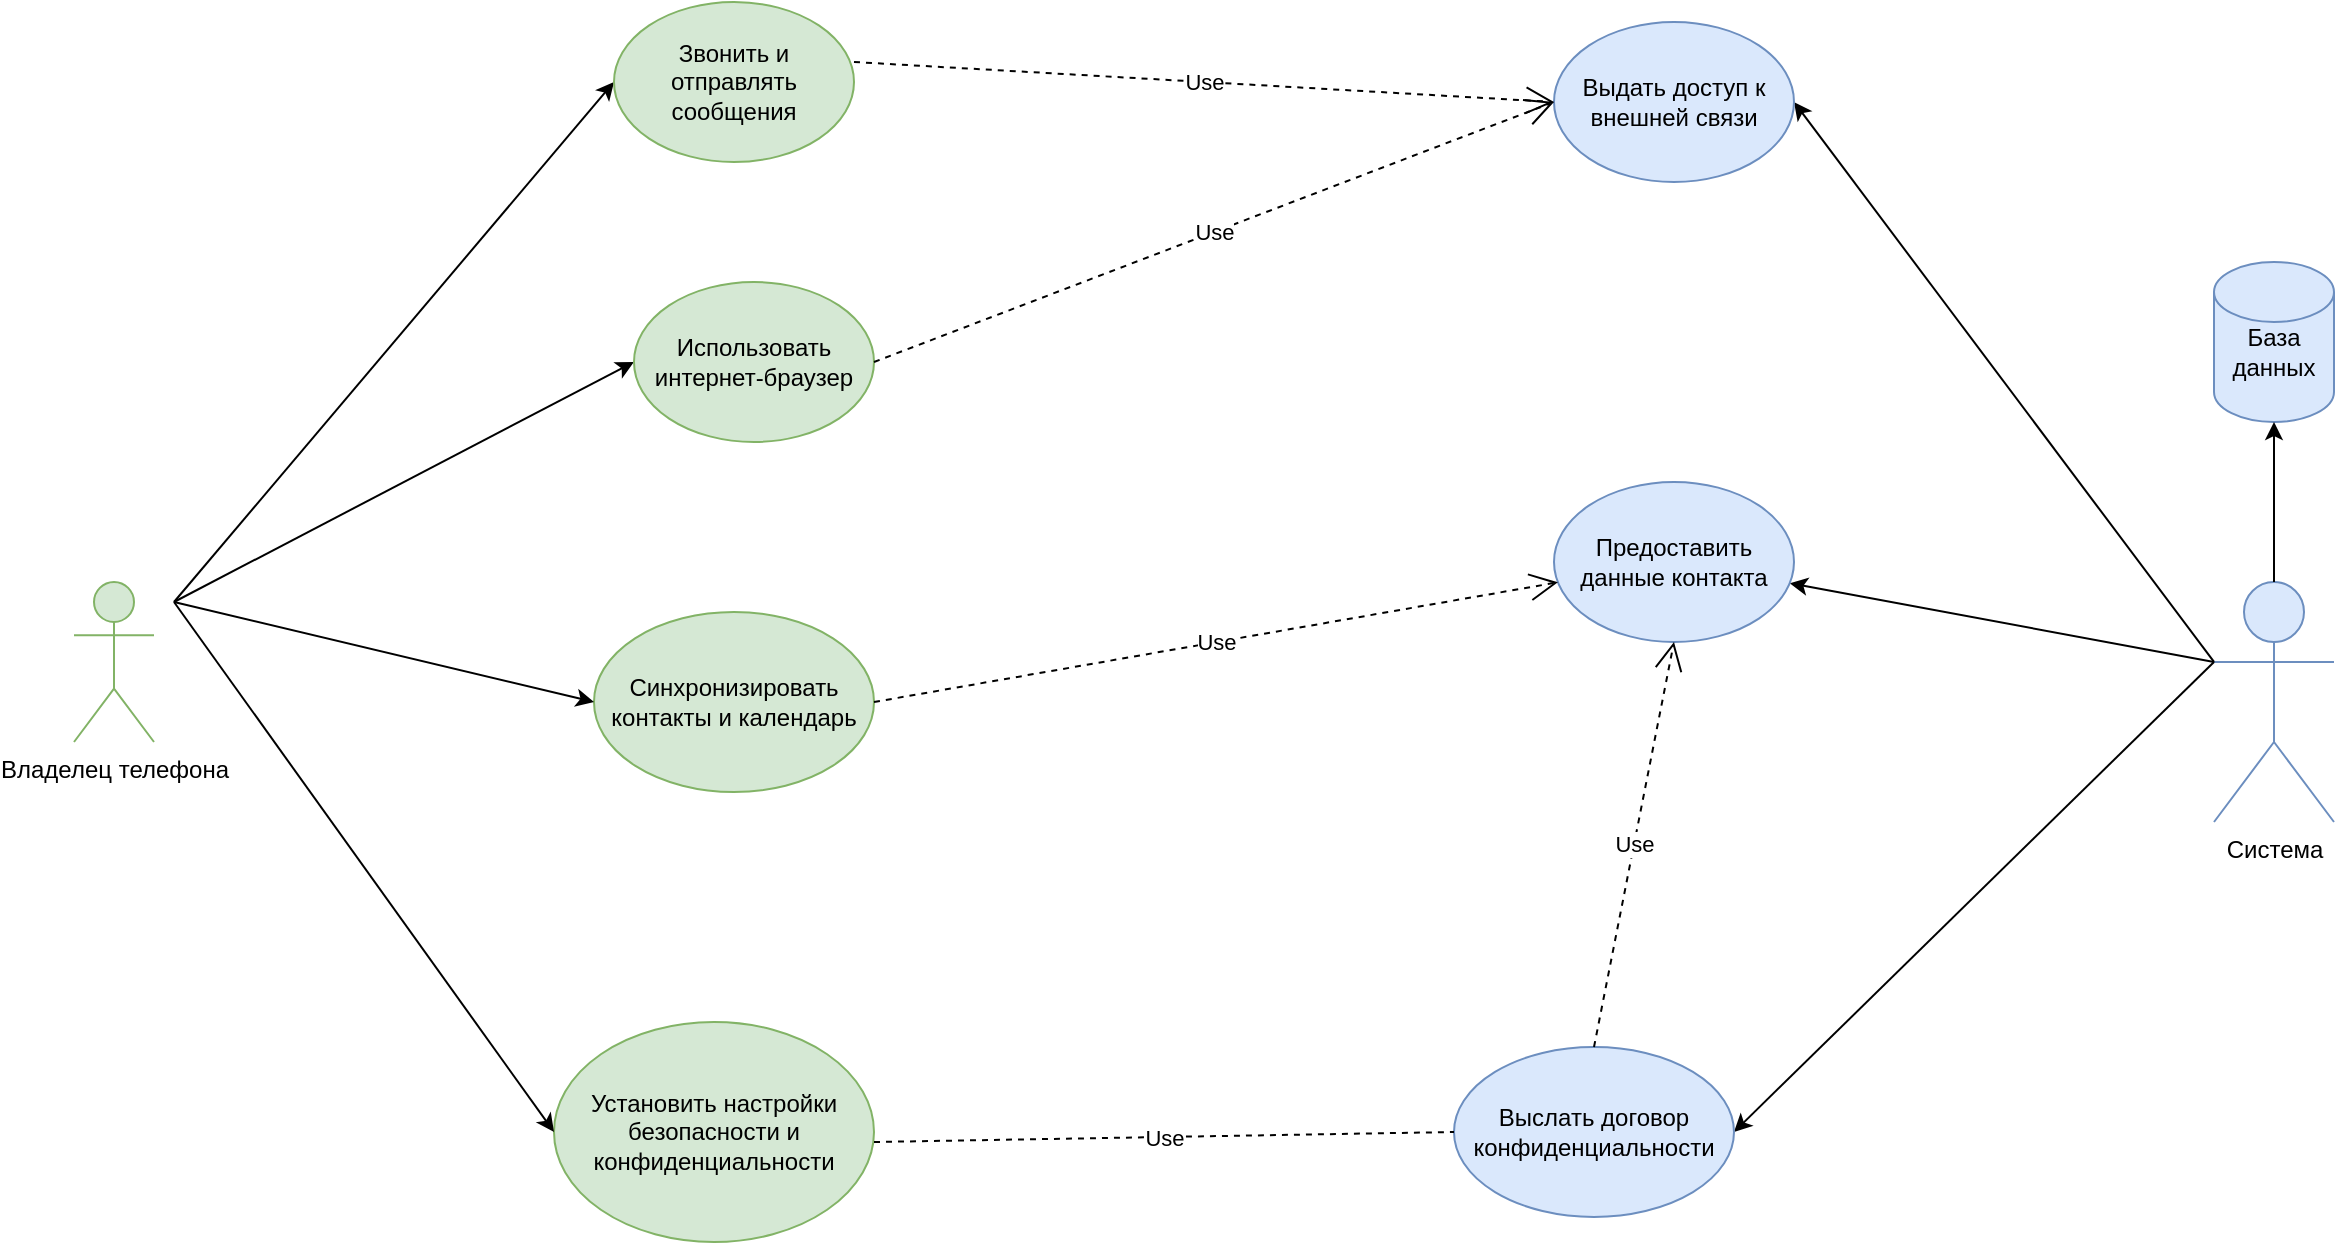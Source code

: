 <mxfile version="21.1.2" type="github">
  <diagram name="Page-1" id="P7CR7DDU6gDcckSHtJkA">
    <mxGraphModel dx="1605" dy="5488" grid="1" gridSize="10" guides="1" tooltips="1" connect="1" arrows="1" fold="1" page="1" pageScale="1" pageWidth="3300" pageHeight="4681" math="0" shadow="0">
      <root>
        <mxCell id="0" />
        <mxCell id="1" parent="0" />
        <mxCell id="6n4t6WayjrzzWqq2-2He-1" value="Владелец телефона" style="shape=umlActor;verticalLabelPosition=bottom;verticalAlign=top;html=1;outlineConnect=0;fillColor=#d5e8d4;strokeColor=#82b366;" vertex="1" parent="1">
          <mxGeometry x="190" y="270" width="40" height="80" as="geometry" />
        </mxCell>
        <mxCell id="6n4t6WayjrzzWqq2-2He-2" value="" style="endArrow=classic;html=1;rounded=0;entryX=0;entryY=0.5;entryDx=0;entryDy=0;" edge="1" parent="1" target="6n4t6WayjrzzWqq2-2He-3">
          <mxGeometry width="50" height="50" relative="1" as="geometry">
            <mxPoint x="240" y="280" as="sourcePoint" />
            <mxPoint x="330" y="130" as="targetPoint" />
          </mxGeometry>
        </mxCell>
        <mxCell id="6n4t6WayjrzzWqq2-2He-3" value="Звонить и отправлять сообщения" style="ellipse;whiteSpace=wrap;html=1;fillColor=#d5e8d4;strokeColor=#82b366;" vertex="1" parent="1">
          <mxGeometry x="460" y="-20" width="120" height="80" as="geometry" />
        </mxCell>
        <mxCell id="6n4t6WayjrzzWqq2-2He-4" value="" style="endArrow=classic;html=1;rounded=0;entryX=0;entryY=0.5;entryDx=0;entryDy=0;" edge="1" parent="1" target="6n4t6WayjrzzWqq2-2He-5">
          <mxGeometry width="50" height="50" relative="1" as="geometry">
            <mxPoint x="240" y="280" as="sourcePoint" />
            <mxPoint x="390" y="230" as="targetPoint" />
          </mxGeometry>
        </mxCell>
        <mxCell id="6n4t6WayjrzzWqq2-2He-5" value="Использовать интернет-браузер" style="ellipse;whiteSpace=wrap;html=1;fillColor=#d5e8d4;strokeColor=#82b366;" vertex="1" parent="1">
          <mxGeometry x="470" y="120" width="120" height="80" as="geometry" />
        </mxCell>
        <mxCell id="6n4t6WayjrzzWqq2-2He-6" value="Синхронизировать контакты и календарь" style="ellipse;whiteSpace=wrap;html=1;fillColor=#d5e8d4;strokeColor=#82b366;" vertex="1" parent="1">
          <mxGeometry x="450" y="285" width="140" height="90" as="geometry" />
        </mxCell>
        <mxCell id="6n4t6WayjrzzWqq2-2He-7" value="" style="endArrow=classic;html=1;rounded=0;entryX=0;entryY=0.5;entryDx=0;entryDy=0;" edge="1" parent="1" target="6n4t6WayjrzzWqq2-2He-6">
          <mxGeometry width="50" height="50" relative="1" as="geometry">
            <mxPoint x="240" y="280" as="sourcePoint" />
            <mxPoint x="530" y="150" as="targetPoint" />
          </mxGeometry>
        </mxCell>
        <mxCell id="6n4t6WayjrzzWqq2-2He-8" value="Установить настройки безопасности и конфиденциальности" style="ellipse;whiteSpace=wrap;html=1;fillColor=#d5e8d4;strokeColor=#82b366;" vertex="1" parent="1">
          <mxGeometry x="430" y="490" width="160" height="110" as="geometry" />
        </mxCell>
        <mxCell id="6n4t6WayjrzzWqq2-2He-9" value="" style="endArrow=classic;html=1;rounded=0;entryX=0;entryY=0.5;entryDx=0;entryDy=0;" edge="1" parent="1" target="6n4t6WayjrzzWqq2-2He-8">
          <mxGeometry width="50" height="50" relative="1" as="geometry">
            <mxPoint x="240" y="280" as="sourcePoint" />
            <mxPoint x="530" y="150" as="targetPoint" />
          </mxGeometry>
        </mxCell>
        <mxCell id="6n4t6WayjrzzWqq2-2He-10" value="Система" style="shape=umlActor;verticalLabelPosition=bottom;verticalAlign=top;html=1;outlineConnect=0;fillColor=#dae8fc;strokeColor=#6c8ebf;" vertex="1" parent="1">
          <mxGeometry x="1260" y="270" width="60" height="120" as="geometry" />
        </mxCell>
        <mxCell id="6n4t6WayjrzzWqq2-2He-13" value="" style="endArrow=classic;html=1;rounded=0;exitX=0;exitY=0.333;exitDx=0;exitDy=0;exitPerimeter=0;entryX=1;entryY=0.5;entryDx=0;entryDy=0;" edge="1" parent="1" source="6n4t6WayjrzzWqq2-2He-10" target="6n4t6WayjrzzWqq2-2He-14">
          <mxGeometry width="50" height="50" relative="1" as="geometry">
            <mxPoint x="860" y="210" as="sourcePoint" />
            <mxPoint x="1120" y="80" as="targetPoint" />
          </mxGeometry>
        </mxCell>
        <mxCell id="6n4t6WayjrzzWqq2-2He-14" value="Выдать доступ к внешней связи" style="ellipse;whiteSpace=wrap;html=1;fillColor=#dae8fc;strokeColor=#6c8ebf;" vertex="1" parent="1">
          <mxGeometry x="930" y="-10" width="120" height="80" as="geometry" />
        </mxCell>
        <mxCell id="6n4t6WayjrzzWqq2-2He-17" value="" style="endArrow=classic;html=1;rounded=0;exitX=0;exitY=0.333;exitDx=0;exitDy=0;exitPerimeter=0;" edge="1" parent="1" source="6n4t6WayjrzzWqq2-2He-10" target="6n4t6WayjrzzWqq2-2He-18">
          <mxGeometry width="50" height="50" relative="1" as="geometry">
            <mxPoint x="860" y="210" as="sourcePoint" />
            <mxPoint x="1030" y="310" as="targetPoint" />
          </mxGeometry>
        </mxCell>
        <mxCell id="6n4t6WayjrzzWqq2-2He-18" value="&lt;div&gt;Предоставить данные контакта&lt;/div&gt;" style="ellipse;whiteSpace=wrap;html=1;fillColor=#dae8fc;strokeColor=#6c8ebf;" vertex="1" parent="1">
          <mxGeometry x="930" y="220" width="120" height="80" as="geometry" />
        </mxCell>
        <mxCell id="6n4t6WayjrzzWqq2-2He-19" value="" style="endArrow=classic;html=1;rounded=0;exitX=0;exitY=0.333;exitDx=0;exitDy=0;exitPerimeter=0;entryX=1;entryY=0.5;entryDx=0;entryDy=0;" edge="1" parent="1" source="6n4t6WayjrzzWqq2-2He-10" target="6n4t6WayjrzzWqq2-2He-20">
          <mxGeometry width="50" height="50" relative="1" as="geometry">
            <mxPoint x="860" y="210" as="sourcePoint" />
            <mxPoint x="1030" y="430" as="targetPoint" />
          </mxGeometry>
        </mxCell>
        <mxCell id="6n4t6WayjrzzWqq2-2He-20" value="Выслать договор конфиденциальности" style="ellipse;whiteSpace=wrap;html=1;fillColor=#dae8fc;strokeColor=#6c8ebf;" vertex="1" parent="1">
          <mxGeometry x="880" y="502.5" width="140" height="85" as="geometry" />
        </mxCell>
        <mxCell id="6n4t6WayjrzzWqq2-2He-21" value="" style="shape=cylinder3;whiteSpace=wrap;html=1;boundedLbl=1;backgroundOutline=1;size=15;fillColor=#dae8fc;strokeColor=#6c8ebf;" vertex="1" parent="1">
          <mxGeometry x="1260" y="110" width="60" height="80" as="geometry" />
        </mxCell>
        <mxCell id="6n4t6WayjrzzWqq2-2He-22" value="База данных" style="text;html=1;strokeColor=none;fillColor=none;align=center;verticalAlign=middle;whiteSpace=wrap;rounded=0;" vertex="1" parent="1">
          <mxGeometry x="1260" y="140" width="60" height="30" as="geometry" />
        </mxCell>
        <mxCell id="6n4t6WayjrzzWqq2-2He-23" value="" style="endArrow=classic;html=1;rounded=0;exitX=0.5;exitY=0;exitDx=0;exitDy=0;exitPerimeter=0;entryX=0.5;entryY=1;entryDx=0;entryDy=0;entryPerimeter=0;" edge="1" parent="1" source="6n4t6WayjrzzWqq2-2He-10" target="6n4t6WayjrzzWqq2-2He-21">
          <mxGeometry width="50" height="50" relative="1" as="geometry">
            <mxPoint x="850" y="270" as="sourcePoint" />
            <mxPoint x="900" y="220" as="targetPoint" />
          </mxGeometry>
        </mxCell>
        <mxCell id="6n4t6WayjrzzWqq2-2He-24" value="Use" style="endArrow=open;endSize=12;dashed=1;html=1;rounded=0;exitX=1;exitY=0.5;exitDx=0;exitDy=0;" edge="1" parent="1" source="6n4t6WayjrzzWqq2-2He-6" target="6n4t6WayjrzzWqq2-2He-18">
          <mxGeometry width="160" relative="1" as="geometry">
            <mxPoint x="790" y="250" as="sourcePoint" />
            <mxPoint x="860" y="320" as="targetPoint" />
          </mxGeometry>
        </mxCell>
        <mxCell id="6n4t6WayjrzzWqq2-2He-25" value="Use" style="endArrow=none;endSize=12;dashed=1;html=1;rounded=0;exitX=1;exitY=0.5;exitDx=0;exitDy=0;entryX=0;entryY=0.5;entryDx=0;entryDy=0;endFill=0;" edge="1" parent="1" target="6n4t6WayjrzzWqq2-2He-20">
          <mxGeometry width="160" relative="1" as="geometry">
            <mxPoint x="590" y="550" as="sourcePoint" />
            <mxPoint x="932" y="490" as="targetPoint" />
          </mxGeometry>
        </mxCell>
        <mxCell id="6n4t6WayjrzzWqq2-2He-26" value="Use" style="endArrow=open;endSize=12;dashed=1;html=1;rounded=0;exitX=0.5;exitY=0;exitDx=0;exitDy=0;entryX=0.5;entryY=1;entryDx=0;entryDy=0;" edge="1" parent="1" source="6n4t6WayjrzzWqq2-2He-20" target="6n4t6WayjrzzWqq2-2He-18">
          <mxGeometry width="160" relative="1" as="geometry">
            <mxPoint x="610" y="350" as="sourcePoint" />
            <mxPoint x="952" y="290" as="targetPoint" />
          </mxGeometry>
        </mxCell>
        <mxCell id="6n4t6WayjrzzWqq2-2He-27" value="Use" style="endArrow=open;endSize=12;dashed=1;html=1;rounded=0;exitX=1;exitY=0.5;exitDx=0;exitDy=0;entryX=0;entryY=0.5;entryDx=0;entryDy=0;" edge="1" parent="1" target="6n4t6WayjrzzWqq2-2He-14">
          <mxGeometry width="160" relative="1" as="geometry">
            <mxPoint x="590" y="160" as="sourcePoint" />
            <mxPoint x="932" y="100" as="targetPoint" />
          </mxGeometry>
        </mxCell>
        <mxCell id="6n4t6WayjrzzWqq2-2He-28" value="Use" style="endArrow=open;endSize=12;dashed=1;html=1;rounded=0;exitX=1;exitY=0.5;exitDx=0;exitDy=0;entryX=0;entryY=0.5;entryDx=0;entryDy=0;" edge="1" parent="1" target="6n4t6WayjrzzWqq2-2He-14">
          <mxGeometry width="160" relative="1" as="geometry">
            <mxPoint x="580" y="10" as="sourcePoint" />
            <mxPoint x="922" y="-50" as="targetPoint" />
          </mxGeometry>
        </mxCell>
      </root>
    </mxGraphModel>
  </diagram>
</mxfile>
